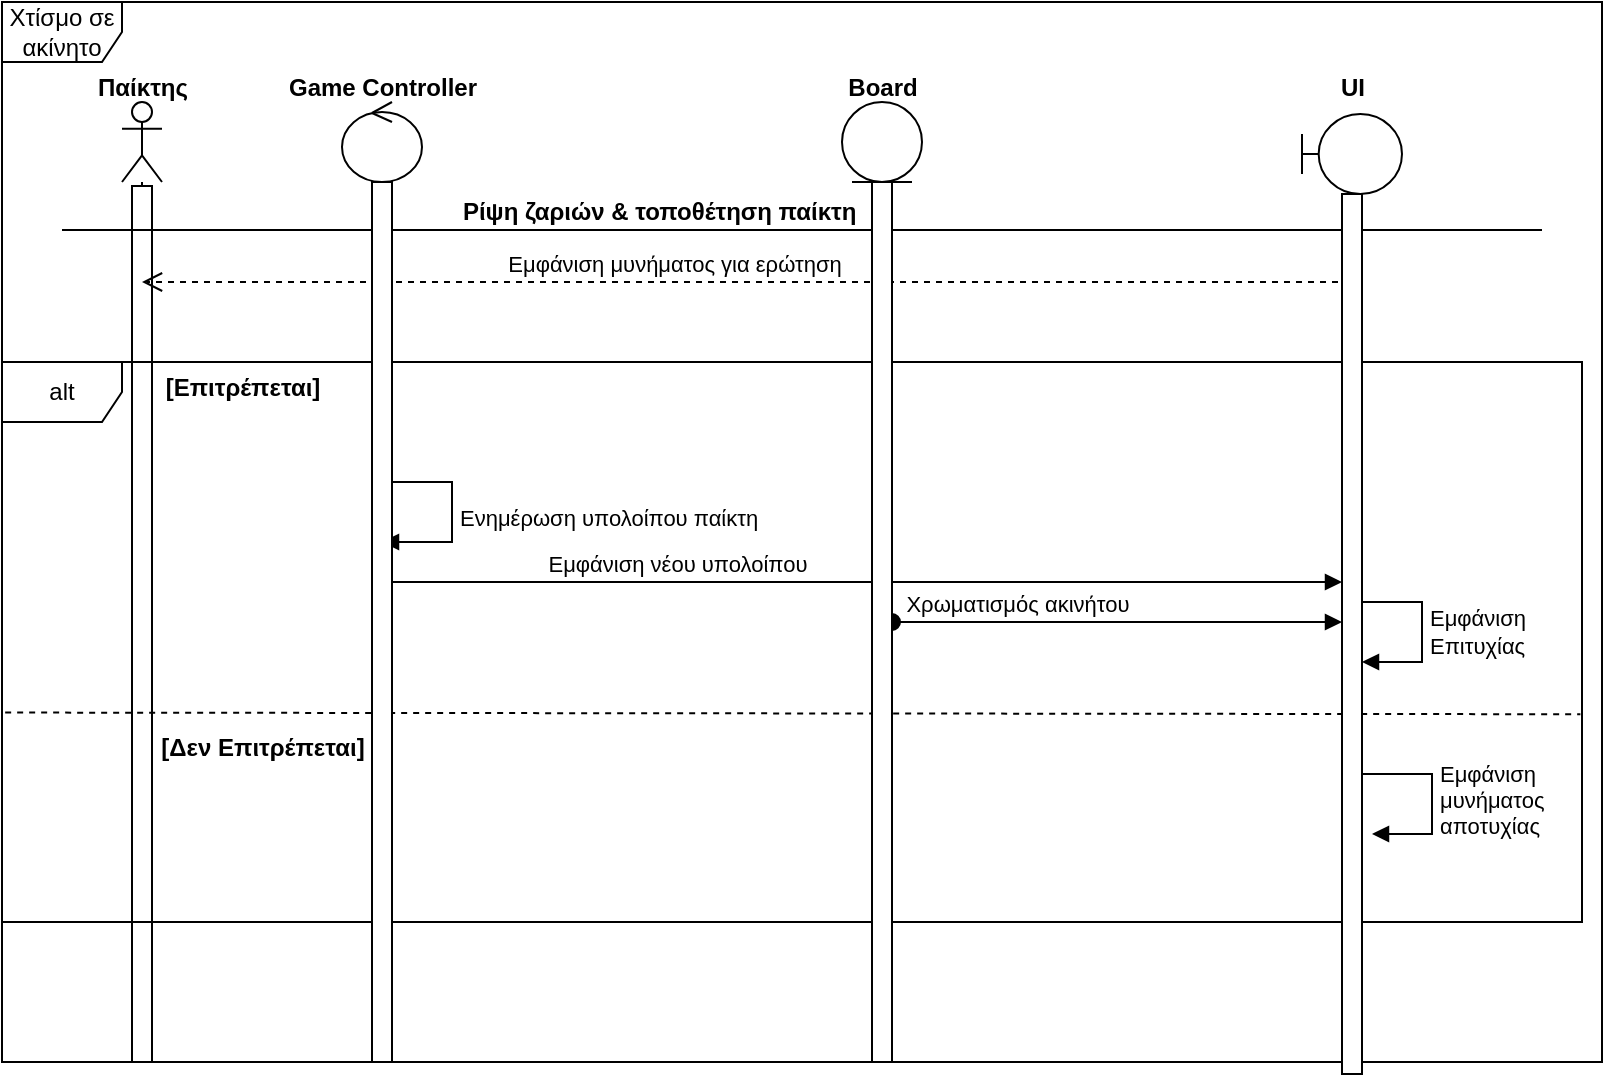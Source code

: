 <mxfile version="26.2.14">
  <diagram name="Page-1" id="2YBvvXClWsGukQMizWep">
    <mxGraphModel dx="1042" dy="527" grid="1" gridSize="10" guides="1" tooltips="1" connect="1" arrows="1" fold="1" page="1" pageScale="1" pageWidth="850" pageHeight="1100" math="0" shadow="0">
      <root>
        <mxCell id="0" />
        <mxCell id="1" parent="0" />
        <mxCell id="5JquPZKho5JhaqDctbcU-1" value="Χτίσμο σε ακίνητο" style="shape=umlFrame;whiteSpace=wrap;html=1;pointerEvents=0;" parent="1" vertex="1">
          <mxGeometry x="30" y="30" width="800" height="530" as="geometry" />
        </mxCell>
        <mxCell id="5JquPZKho5JhaqDctbcU-2" value="" style="shape=umlLifeline;perimeter=lifelinePerimeter;whiteSpace=wrap;html=1;container=1;dropTarget=0;collapsible=0;recursiveResize=0;outlineConnect=0;portConstraint=eastwest;newEdgeStyle={&quot;curved&quot;:0,&quot;rounded&quot;:0};participant=umlActor;" parent="1" vertex="1">
          <mxGeometry x="90" y="80" width="20" height="470" as="geometry" />
        </mxCell>
        <mxCell id="44rVyUkaG0VhfGzwX1aD-2" value="" style="html=1;points=[[0,0,0,0,5],[0,1,0,0,-5],[1,0,0,0,5],[1,1,0,0,-5]];perimeter=orthogonalPerimeter;outlineConnect=0;targetShapes=umlLifeline;portConstraint=eastwest;newEdgeStyle={&quot;curved&quot;:0,&quot;rounded&quot;:0};" parent="5JquPZKho5JhaqDctbcU-2" vertex="1">
          <mxGeometry x="5" y="42" width="10" height="438" as="geometry" />
        </mxCell>
        <mxCell id="44rVyUkaG0VhfGzwX1aD-6" value="" style="line;strokeWidth=1;fillColor=none;align=left;verticalAlign=middle;spacingTop=-1;spacingLeft=3;spacingRight=3;rotatable=0;labelPosition=right;points=[];portConstraint=eastwest;strokeColor=inherit;" parent="1" vertex="1">
          <mxGeometry x="60" y="140" width="740" height="8" as="geometry" />
        </mxCell>
        <mxCell id="44rVyUkaG0VhfGzwX1aD-7" value="Ρίψη ζαριών &amp;amp; τοποθέτηση παίκτη&amp;nbsp;" style="text;align=center;fontStyle=1;verticalAlign=middle;spacingLeft=3;spacingRight=3;strokeColor=none;rotatable=0;points=[[0,0.5],[1,0.5]];portConstraint=eastwest;html=1;" parent="1" vertex="1">
          <mxGeometry x="320" y="122" width="80" height="26" as="geometry" />
        </mxCell>
        <mxCell id="44rVyUkaG0VhfGzwX1aD-14" value="Εμφάνιση μυνήματος για ερώτηση" style="html=1;verticalAlign=bottom;endArrow=open;dashed=1;endSize=8;curved=0;rounded=0;" parent="1" target="5JquPZKho5JhaqDctbcU-2" edge="1">
          <mxGeometry x="0.128" relative="1" as="geometry">
            <mxPoint x="710" y="170" as="sourcePoint" />
            <mxPoint x="630" y="170" as="targetPoint" />
            <mxPoint as="offset" />
          </mxGeometry>
        </mxCell>
        <mxCell id="44rVyUkaG0VhfGzwX1aD-16" value="alt" style="shape=umlFrame;whiteSpace=wrap;html=1;pointerEvents=0;" parent="1" vertex="1">
          <mxGeometry x="30" y="210" width="790" height="280" as="geometry" />
        </mxCell>
        <mxCell id="44rVyUkaG0VhfGzwX1aD-18" value="[Επιτρέπεται]" style="text;align=center;fontStyle=1;verticalAlign=middle;spacingLeft=3;spacingRight=3;strokeColor=none;rotatable=0;points=[[0,0.5],[1,0.5]];portConstraint=eastwest;html=1;" parent="1" vertex="1">
          <mxGeometry x="110" y="210" width="80" height="26" as="geometry" />
        </mxCell>
        <mxCell id="44rVyUkaG0VhfGzwX1aD-20" value="Χρωματισμός ακινήτου&amp;nbsp;" style="html=1;verticalAlign=bottom;startArrow=oval;startFill=1;endArrow=block;startSize=8;curved=0;rounded=0;" parent="1" target="drGGtkwrbKBe00aPsDjd-8" edge="1">
          <mxGeometry x="-0.435" width="60" relative="1" as="geometry">
            <mxPoint x="475" y="340" as="sourcePoint" />
            <mxPoint x="705" y="340" as="targetPoint" />
            <mxPoint as="offset" />
          </mxGeometry>
        </mxCell>
        <mxCell id="44rVyUkaG0VhfGzwX1aD-23" value="" style="html=1;points=[[0,0,0,0,5],[0,1,0,0,-5],[1,0,0,0,5],[1,1,0,0,-5]];perimeter=orthogonalPerimeter;outlineConnect=0;targetShapes=umlLifeline;portConstraint=eastwest;newEdgeStyle={&quot;curved&quot;:0,&quot;rounded&quot;:0};" parent="1" vertex="1">
          <mxGeometry x="220" y="290" height="40" as="geometry" />
        </mxCell>
        <mxCell id="44rVyUkaG0VhfGzwX1aD-24" value="Ενημέρωση υπολοίπου παίκτη" style="html=1;align=left;spacingLeft=2;endArrow=block;rounded=0;edgeStyle=orthogonalEdgeStyle;curved=0;rounded=0;" parent="1" target="44rVyUkaG0VhfGzwX1aD-23" edge="1">
          <mxGeometry relative="1" as="geometry">
            <mxPoint x="225" y="270" as="sourcePoint" />
            <Array as="points">
              <mxPoint x="255" y="300" />
            </Array>
          </mxGeometry>
        </mxCell>
        <mxCell id="44rVyUkaG0VhfGzwX1aD-25" value="Εμφάνιση νέου υπολοίπου&amp;nbsp;" style="html=1;verticalAlign=bottom;startArrow=oval;startFill=1;endArrow=block;startSize=8;curved=0;rounded=0;" parent="1" target="drGGtkwrbKBe00aPsDjd-8" edge="1">
          <mxGeometry x="-0.381" width="60" relative="1" as="geometry">
            <mxPoint x="220" y="320" as="sourcePoint" />
            <mxPoint x="680" y="320" as="targetPoint" />
            <mxPoint as="offset" />
          </mxGeometry>
        </mxCell>
        <mxCell id="44rVyUkaG0VhfGzwX1aD-26" value="Παίκτης" style="text;align=center;fontStyle=1;verticalAlign=middle;spacingLeft=3;spacingRight=3;strokeColor=none;rotatable=0;points=[[0,0.5],[1,0.5]];portConstraint=eastwest;html=1;" parent="1" vertex="1">
          <mxGeometry x="60" y="60" width="80" height="26" as="geometry" />
        </mxCell>
        <mxCell id="44rVyUkaG0VhfGzwX1aD-28" value="Εμφάνιση&amp;nbsp;&lt;div&gt;Επιτυχίας&lt;/div&gt;" style="html=1;align=left;spacingLeft=2;endArrow=block;rounded=0;edgeStyle=orthogonalEdgeStyle;curved=0;rounded=0;" parent="1" edge="1">
          <mxGeometry relative="1" as="geometry">
            <mxPoint x="710" y="330" as="sourcePoint" />
            <Array as="points">
              <mxPoint x="740" y="330" />
              <mxPoint x="740" y="360" />
            </Array>
            <mxPoint x="710" y="360" as="targetPoint" />
          </mxGeometry>
        </mxCell>
        <mxCell id="44rVyUkaG0VhfGzwX1aD-29" value="" style="endArrow=none;dashed=1;html=1;rounded=0;exitX=0.002;exitY=0.626;exitDx=0;exitDy=0;exitPerimeter=0;entryX=0.999;entryY=0.629;entryDx=0;entryDy=0;entryPerimeter=0;" parent="1" source="44rVyUkaG0VhfGzwX1aD-16" target="44rVyUkaG0VhfGzwX1aD-16" edge="1">
          <mxGeometry width="50" height="50" relative="1" as="geometry">
            <mxPoint x="270" y="400" as="sourcePoint" />
            <mxPoint x="320" y="350" as="targetPoint" />
          </mxGeometry>
        </mxCell>
        <mxCell id="44rVyUkaG0VhfGzwX1aD-30" value="[Δεν Επιτρέπεται]" style="text;align=center;fontStyle=1;verticalAlign=middle;spacingLeft=3;spacingRight=3;strokeColor=none;rotatable=0;points=[[0,0.5],[1,0.5]];portConstraint=eastwest;html=1;" parent="1" vertex="1">
          <mxGeometry x="120" y="390" width="80" height="26" as="geometry" />
        </mxCell>
        <mxCell id="44rVyUkaG0VhfGzwX1aD-34" value="Εμφάνιση&amp;nbsp;&lt;div&gt;μυνήματος&amp;nbsp;&lt;/div&gt;&lt;div&gt;αποτυχίας&lt;/div&gt;" style="html=1;align=left;spacingLeft=2;endArrow=block;rounded=0;edgeStyle=orthogonalEdgeStyle;curved=0;rounded=0;" parent="1" edge="1" source="drGGtkwrbKBe00aPsDjd-8">
          <mxGeometry relative="1" as="geometry">
            <mxPoint x="715" y="416" as="sourcePoint" />
            <Array as="points">
              <mxPoint x="745" y="416" />
              <mxPoint x="745" y="446" />
            </Array>
            <mxPoint x="715" y="446" as="targetPoint" />
          </mxGeometry>
        </mxCell>
        <mxCell id="drGGtkwrbKBe00aPsDjd-1" value="" style="shape=umlLifeline;perimeter=lifelinePerimeter;whiteSpace=wrap;html=1;container=1;dropTarget=0;collapsible=0;recursiveResize=0;outlineConnect=0;portConstraint=eastwest;newEdgeStyle={&quot;curved&quot;:0,&quot;rounded&quot;:0};participant=umlControl;" vertex="1" parent="1">
          <mxGeometry x="200" y="80" width="40" height="480" as="geometry" />
        </mxCell>
        <mxCell id="drGGtkwrbKBe00aPsDjd-2" value="" style="html=1;points=[[0,0,0,0,5],[0,1,0,0,-5],[1,0,0,0,5],[1,1,0,0,-5]];perimeter=orthogonalPerimeter;outlineConnect=0;targetShapes=umlLifeline;portConstraint=eastwest;newEdgeStyle={&quot;curved&quot;:0,&quot;rounded&quot;:0};" vertex="1" parent="drGGtkwrbKBe00aPsDjd-1">
          <mxGeometry x="15" y="40" width="10" height="440" as="geometry" />
        </mxCell>
        <mxCell id="drGGtkwrbKBe00aPsDjd-3" value="Game Controller" style="text;align=center;fontStyle=1;verticalAlign=middle;spacingLeft=3;spacingRight=3;strokeColor=none;rotatable=0;points=[[0,0.5],[1,0.5]];portConstraint=eastwest;html=1;" vertex="1" parent="1">
          <mxGeometry x="180" y="60" width="80" height="26" as="geometry" />
        </mxCell>
        <mxCell id="drGGtkwrbKBe00aPsDjd-4" value="" style="shape=umlLifeline;perimeter=lifelinePerimeter;whiteSpace=wrap;html=1;container=1;dropTarget=0;collapsible=0;recursiveResize=0;outlineConnect=0;portConstraint=eastwest;newEdgeStyle={&quot;curved&quot;:0,&quot;rounded&quot;:0};participant=umlEntity;" vertex="1" parent="1">
          <mxGeometry x="450" y="80" width="40" height="480" as="geometry" />
        </mxCell>
        <mxCell id="drGGtkwrbKBe00aPsDjd-5" value="" style="html=1;points=[[0,0,0,0,5],[0,1,0,0,-5],[1,0,0,0,5],[1,1,0,0,-5]];perimeter=orthogonalPerimeter;outlineConnect=0;targetShapes=umlLifeline;portConstraint=eastwest;newEdgeStyle={&quot;curved&quot;:0,&quot;rounded&quot;:0};" vertex="1" parent="drGGtkwrbKBe00aPsDjd-4">
          <mxGeometry x="15" y="40" width="10" height="440" as="geometry" />
        </mxCell>
        <mxCell id="drGGtkwrbKBe00aPsDjd-6" value="Board" style="text;align=center;fontStyle=1;verticalAlign=middle;spacingLeft=3;spacingRight=3;strokeColor=none;rotatable=0;points=[[0,0.5],[1,0.5]];portConstraint=eastwest;html=1;" vertex="1" parent="1">
          <mxGeometry x="430" y="60" width="80" height="26" as="geometry" />
        </mxCell>
        <mxCell id="drGGtkwrbKBe00aPsDjd-7" value="" style="shape=umlLifeline;perimeter=lifelinePerimeter;whiteSpace=wrap;html=1;container=1;dropTarget=0;collapsible=0;recursiveResize=0;outlineConnect=0;portConstraint=eastwest;newEdgeStyle={&quot;curved&quot;:0,&quot;rounded&quot;:0};participant=umlBoundary;" vertex="1" parent="1">
          <mxGeometry x="680" y="86" width="50" height="480" as="geometry" />
        </mxCell>
        <mxCell id="drGGtkwrbKBe00aPsDjd-8" value="" style="html=1;points=[[0,0,0,0,5],[0,1,0,0,-5],[1,0,0,0,5],[1,1,0,0,-5]];perimeter=orthogonalPerimeter;outlineConnect=0;targetShapes=umlLifeline;portConstraint=eastwest;newEdgeStyle={&quot;curved&quot;:0,&quot;rounded&quot;:0};" vertex="1" parent="drGGtkwrbKBe00aPsDjd-7">
          <mxGeometry x="20" y="40" width="10" height="440" as="geometry" />
        </mxCell>
        <mxCell id="drGGtkwrbKBe00aPsDjd-9" value="UI" style="text;align=center;fontStyle=1;verticalAlign=middle;spacingLeft=3;spacingRight=3;strokeColor=none;rotatable=0;points=[[0,0.5],[1,0.5]];portConstraint=eastwest;html=1;" vertex="1" parent="1">
          <mxGeometry x="665" y="60" width="80" height="26" as="geometry" />
        </mxCell>
      </root>
    </mxGraphModel>
  </diagram>
</mxfile>
